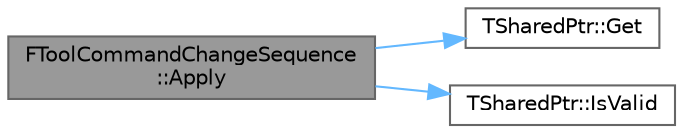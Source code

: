 digraph "FToolCommandChangeSequence::Apply"
{
 // INTERACTIVE_SVG=YES
 // LATEX_PDF_SIZE
  bgcolor="transparent";
  edge [fontname=Helvetica,fontsize=10,labelfontname=Helvetica,labelfontsize=10];
  node [fontname=Helvetica,fontsize=10,shape=box,height=0.2,width=0.4];
  rankdir="LR";
  Node1 [id="Node000001",label="FToolCommandChangeSequence\l::Apply",height=0.2,width=0.4,color="gray40", fillcolor="grey60", style="filled", fontcolor="black",tooltip="Apply sequence of changes in-order."];
  Node1 -> Node2 [id="edge1_Node000001_Node000002",color="steelblue1",style="solid",tooltip=" "];
  Node2 [id="Node000002",label="TSharedPtr::Get",height=0.2,width=0.4,color="grey40", fillcolor="white", style="filled",URL="$d8/d2f/classTSharedPtr.html#a34b1891c618f9221537ef6f5edc347a9",tooltip="Returns the object referenced by this pointer, or nullptr if no object is reference."];
  Node1 -> Node3 [id="edge2_Node000001_Node000003",color="steelblue1",style="solid",tooltip=" "];
  Node3 [id="Node000003",label="TSharedPtr::IsValid",height=0.2,width=0.4,color="grey40", fillcolor="white", style="filled",URL="$d8/d2f/classTSharedPtr.html#acb5f7d3a359aaafcebe24b6b19882ad3",tooltip="Checks to see if this shared pointer is actually pointing to an object."];
}
